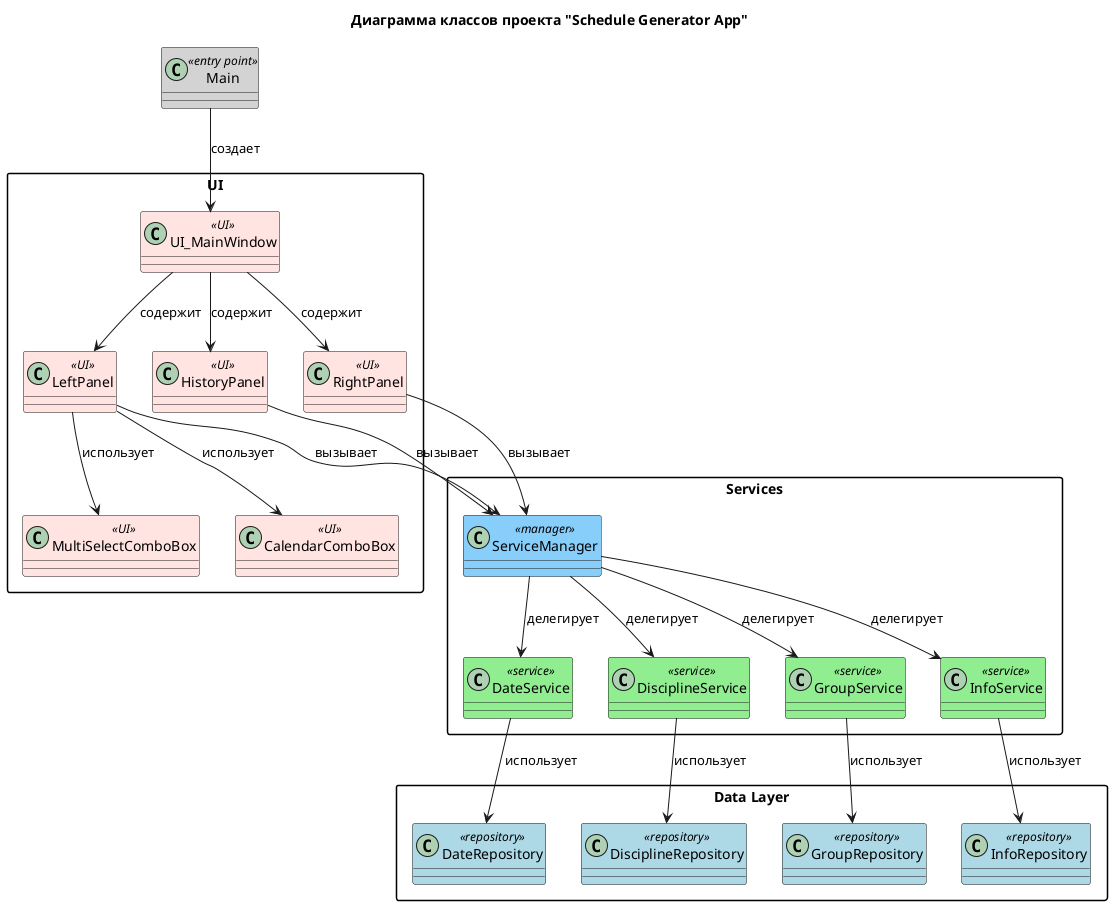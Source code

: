 @startuml ProjectStructure

skinparam classAttributeIconSize 0
skinparam packageStyle rectangle
skinparam shadowing false

title Диаграмма классов проекта "Schedule Generator App"

package "Data Layer" {
  class "DateRepository" as date_repo <<repository>> #LightBlue
  class "DisciplineRepository" as disc_repo <<repository>> #LightBlue
  class "GroupRepository" as group_repo <<repository>> #LightBlue
  class "InfoRepository" as info_repo <<repository>> #LightBlue
}

package "Services" {
  class "ServiceManager" as srv <<manager>> #LightSkyBlue
  class "DateService" as date_srv <<service>> #LightGreen
  class "DisciplineService" as disc_srv <<service>> #LightGreen
  class "GroupService" as group_srv <<service>> #LightGreen
  class "InfoService" as info_srv <<service>> #LightGreen
}

package "UI" {
  class "CalendarComboBox" as calendar_cb <<UI>> #MistyRose {

  }
  class "HistoryPanel" as history_panel <<UI>> #MistyRose
  class "LeftPanel" as left_panel <<UI>> #MistyRose
  class "MultiSelectComboBox" as multi_cb <<UI>> #MistyRose
  class "RightPanel" as right_panel <<UI>> #MistyRose
  class "UI_MainWindow" as main_window <<UI>> #MistyRose
}

class "Main" as main <<entry point>> #LightGray

' Связи между слоями
main --> main_window : создает

main_window --> left_panel : содержит
main_window --> right_panel : содержит
main_window --> history_panel : содержит

left_panel --> multi_cb : использует
left_panel --> calendar_cb : использует
left_panel --> srv : вызывает
right_panel --> srv : вызывает
history_panel --> srv : вызывает

srv --> date_srv : делегирует
srv --> disc_srv : делегирует
srv --> group_srv : делегирует
srv --> info_srv : делегирует

date_srv --> date_repo : использует
disc_srv --> disc_repo : использует
group_srv --> group_repo : использует
info_srv --> info_repo : использует

@enduml
